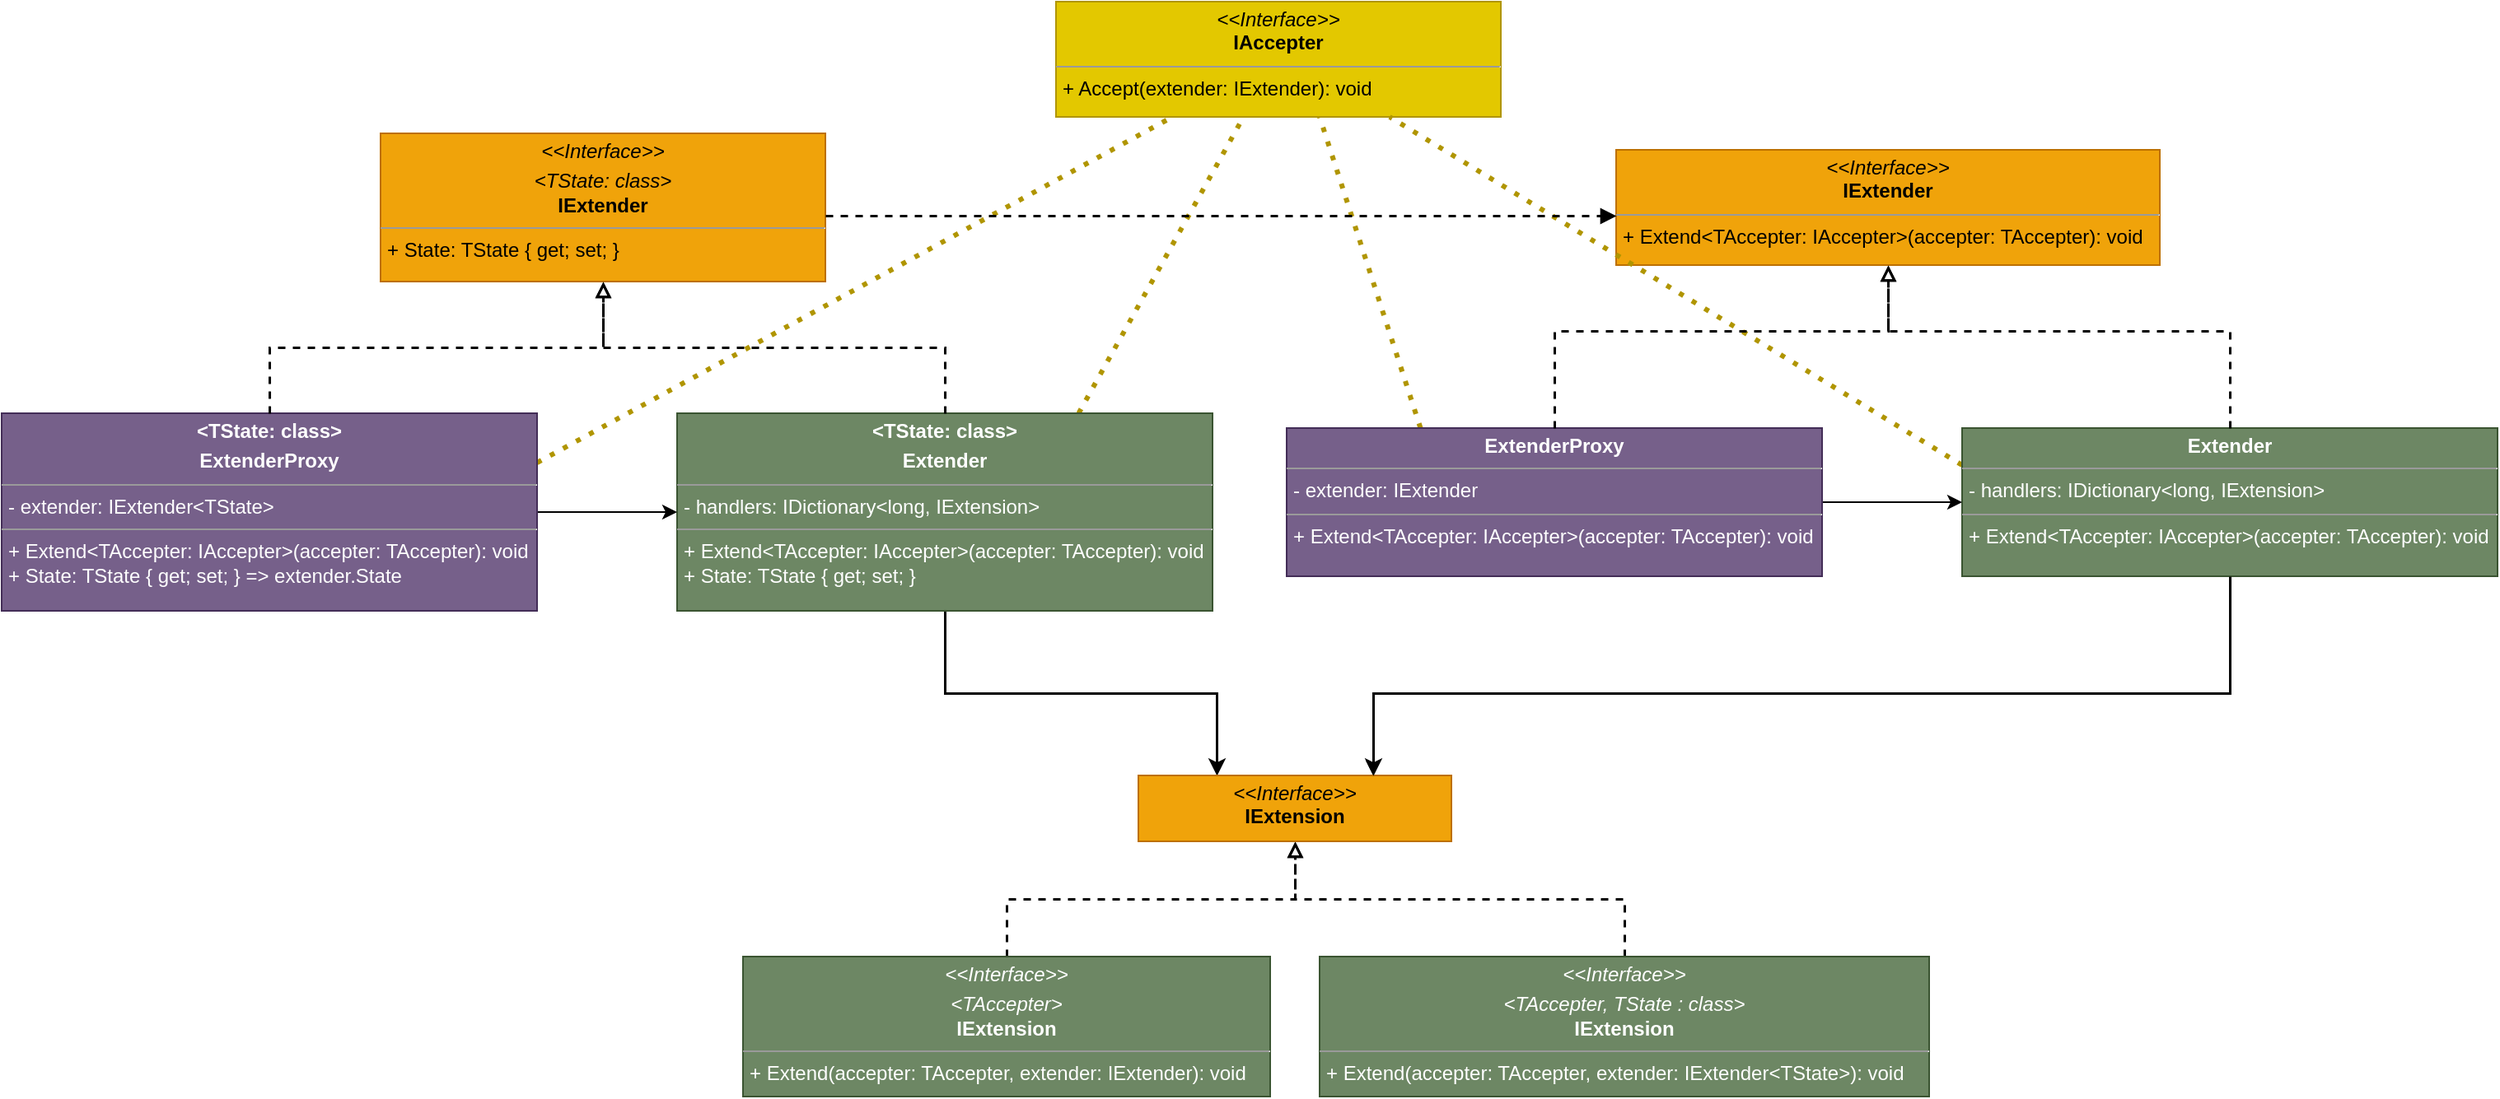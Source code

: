 <mxfile version="20.6.2" type="device"><diagram id="mNduXKEPvRv2UPfCqCha" name="Page-1"><mxGraphModel dx="2523" dy="2081" grid="1" gridSize="10" guides="1" tooltips="1" connect="1" arrows="1" fold="1" page="1" pageScale="1" pageWidth="850" pageHeight="1100" math="0" shadow="0"><root><mxCell id="0"/><mxCell id="1" parent="0"/><mxCell id="6-6gT7-fXrpdVuzpn9kU-22" value="&lt;p style=&quot;margin:0px;margin-top:4px;text-align:center;&quot;&gt;&lt;i&gt;&amp;lt;&amp;lt;Interface&amp;gt;&amp;gt;&lt;/i&gt;&lt;br&gt;&lt;b&gt;IExtender&lt;/b&gt;&lt;/p&gt;&lt;hr size=&quot;1&quot;&gt;&lt;p style=&quot;margin:0px;margin-left:4px;&quot;&gt;+ Extend&amp;lt;TAccepter: IAccepter&amp;gt;(accepter: TAccepter): void&lt;/p&gt;" style="verticalAlign=top;align=left;overflow=fill;fontSize=12;fontFamily=Helvetica;html=1;fillColor=#f0a30a;fontColor=#000000;strokeColor=#BD7000;" parent="1" vertex="1"><mxGeometry x="500" y="50" width="330" height="70" as="geometry"/></mxCell><mxCell id="6-6gT7-fXrpdVuzpn9kU-23" value="&lt;p style=&quot;margin:0px;margin-top:4px;text-align:center;&quot;&gt;&lt;i&gt;&amp;lt;&amp;lt;Interface&amp;gt;&amp;gt;&lt;/i&gt;&lt;/p&gt;&lt;p style=&quot;margin:0px;margin-top:4px;text-align:center;&quot;&gt;&lt;i&gt;&amp;lt;TState: class&amp;gt;&lt;br&gt;&lt;/i&gt;&lt;b&gt;IExtender&lt;/b&gt;&lt;/p&gt;&lt;hr size=&quot;1&quot;&gt;&lt;p style=&quot;margin:0px;margin-left:4px;&quot;&gt;+ State: TState { get; set; }&lt;/p&gt;" style="verticalAlign=top;align=left;overflow=fill;fontSize=12;fontFamily=Helvetica;html=1;fillColor=#f0a30a;fontColor=#000000;strokeColor=#BD7000;" parent="1" vertex="1"><mxGeometry x="-250" y="40" width="270" height="90" as="geometry"/></mxCell><mxCell id="6-6gT7-fXrpdVuzpn9kU-25" value="&lt;p style=&quot;margin:0px;margin-top:4px;text-align:center;&quot;&gt;&lt;i&gt;&amp;lt;&amp;lt;Interface&amp;gt;&amp;gt;&lt;/i&gt;&lt;br&gt;&lt;b&gt;IAccepter&lt;/b&gt;&lt;/p&gt;&lt;hr size=&quot;1&quot;&gt;&lt;p style=&quot;margin:0px;margin-left:4px;&quot;&gt;+ Accept(extender: IExtender): void&lt;/p&gt;" style="verticalAlign=top;align=left;overflow=fill;fontSize=12;fontFamily=Helvetica;html=1;fillColor=#e3c800;strokeColor=#B09500;fontColor=#000000;" parent="1" vertex="1"><mxGeometry x="160" y="-40" width="270" height="70" as="geometry"/></mxCell><mxCell id="e1YybtnN3xazUouooMi3-11" style="edgeStyle=orthogonalEdgeStyle;rounded=0;orthogonalLoop=1;jettySize=auto;html=1;entryX=0.75;entryY=0;entryDx=0;entryDy=0;" edge="1" parent="1" source="6-6gT7-fXrpdVuzpn9kU-30" target="6-6gT7-fXrpdVuzpn9kU-35"><mxGeometry relative="1" as="geometry"><Array as="points"><mxPoint x="873" y="380"/><mxPoint x="353" y="380"/></Array></mxGeometry></mxCell><mxCell id="e1YybtnN3xazUouooMi3-15" style="edgeStyle=none;rounded=0;orthogonalLoop=1;jettySize=auto;html=1;exitX=0;exitY=0.25;exitDx=0;exitDy=0;entryX=0.75;entryY=1;entryDx=0;entryDy=0;dashed=1;dashPattern=1 2;endArrow=none;endFill=0;strokeWidth=3;fillColor=#e3c800;strokeColor=#B09500;" edge="1" parent="1" source="6-6gT7-fXrpdVuzpn9kU-30" target="6-6gT7-fXrpdVuzpn9kU-25"><mxGeometry relative="1" as="geometry"/></mxCell><mxCell id="6-6gT7-fXrpdVuzpn9kU-30" value="&lt;p style=&quot;margin:0px;margin-top:4px;text-align:center;&quot;&gt;&lt;b&gt;Extender&lt;/b&gt;&lt;/p&gt;&lt;hr size=&quot;1&quot;&gt;&lt;p style=&quot;margin:0px;margin-left:4px;&quot;&gt;- handlers: IDictionary&amp;lt;long, IExtension&amp;gt;&lt;/p&gt;&lt;hr size=&quot;1&quot;&gt;&lt;p style=&quot;margin:0px;margin-left:4px;&quot;&gt;+ Extend&amp;lt;TAccepter: IAccepter&amp;gt;(accepter: TAccepter): void&lt;br&gt;&lt;/p&gt;" style="verticalAlign=top;align=left;overflow=fill;fontSize=12;fontFamily=Helvetica;html=1;fillColor=#6d8764;fontColor=#ffffff;strokeColor=#3A5431;" parent="1" vertex="1"><mxGeometry x="710" y="219" width="325" height="90" as="geometry"/></mxCell><mxCell id="e1YybtnN3xazUouooMi3-10" style="edgeStyle=orthogonalEdgeStyle;rounded=0;orthogonalLoop=1;jettySize=auto;html=1;entryX=0.25;entryY=0;entryDx=0;entryDy=0;strokeWidth=1.5;" edge="1" parent="1" source="6-6gT7-fXrpdVuzpn9kU-31" target="6-6gT7-fXrpdVuzpn9kU-35"><mxGeometry relative="1" as="geometry"/></mxCell><mxCell id="e1YybtnN3xazUouooMi3-13" style="edgeStyle=none;rounded=0;orthogonalLoop=1;jettySize=auto;html=1;exitX=0.75;exitY=0;exitDx=0;exitDy=0;entryX=0.42;entryY=1.011;entryDx=0;entryDy=0;dashed=1;dashPattern=1 2;endArrow=none;endFill=0;strokeWidth=3;fillColor=#e3c800;strokeColor=#B09500;entryPerimeter=0;" edge="1" parent="1" source="6-6gT7-fXrpdVuzpn9kU-31" target="6-6gT7-fXrpdVuzpn9kU-25"><mxGeometry relative="1" as="geometry"/></mxCell><mxCell id="6-6gT7-fXrpdVuzpn9kU-31" value="&lt;p style=&quot;margin:0px;margin-top:4px;text-align:center;&quot;&gt;&lt;b&gt;&amp;lt;TState: class&amp;gt;&lt;/b&gt;&lt;/p&gt;&lt;p style=&quot;margin:0px;margin-top:4px;text-align:center;&quot;&gt;&lt;b&gt;Extender&lt;/b&gt;&lt;/p&gt;&lt;hr size=&quot;1&quot;&gt;&lt;p style=&quot;margin:0px;margin-left:4px;&quot;&gt;- handlers: IDictionary&amp;lt;long, IExtension&amp;gt;&lt;/p&gt;&lt;hr size=&quot;1&quot;&gt;&lt;p style=&quot;margin:0px;margin-left:4px;&quot;&gt;+ Extend&amp;lt;TAccepter: IAccepter&amp;gt;(accepter: TAccepter): void&lt;br&gt;&lt;/p&gt;&lt;p style=&quot;margin:0px;margin-left:4px;&quot;&gt;+ State: TState { get; set; }&lt;/p&gt;" style="verticalAlign=top;align=left;overflow=fill;fontSize=12;fontFamily=Helvetica;html=1;fillColor=#6d8764;fontColor=#ffffff;strokeColor=#3A5431;" parent="1" vertex="1"><mxGeometry x="-70" y="210" width="325" height="120" as="geometry"/></mxCell><mxCell id="6-6gT7-fXrpdVuzpn9kU-36" style="edgeStyle=orthogonalEdgeStyle;rounded=0;orthogonalLoop=1;jettySize=auto;html=1;entryX=0.5;entryY=1;entryDx=0;entryDy=0;endArrow=block;endFill=0;dashed=1;strokeWidth=1.5;" parent="1" source="6-6gT7-fXrpdVuzpn9kU-32" target="6-6gT7-fXrpdVuzpn9kU-35" edge="1"><mxGeometry relative="1" as="geometry"/></mxCell><mxCell id="6-6gT7-fXrpdVuzpn9kU-32" value="&lt;p style=&quot;margin:0px;margin-top:4px;text-align:center;&quot;&gt;&lt;i&gt;&amp;lt;&amp;lt;Interface&amp;gt;&amp;gt;&lt;/i&gt;&lt;/p&gt;&lt;p style=&quot;margin:0px;margin-top:4px;text-align:center;&quot;&gt;&lt;i&gt;&amp;lt;TAccepter&amp;gt;&lt;br&gt;&lt;/i&gt;&lt;b&gt;IExtension&lt;/b&gt;&lt;/p&gt;&lt;hr size=&quot;1&quot;&gt;&lt;p style=&quot;margin:0px;margin-left:4px;&quot;&gt;+ Extend(accepter: TAccepter, extender: IExtender): void&lt;/p&gt;" style="verticalAlign=top;align=left;overflow=fill;fontSize=12;fontFamily=Helvetica;html=1;fillColor=#6d8764;fontColor=#ffffff;strokeColor=#3A5431;" parent="1" vertex="1"><mxGeometry x="-30" y="540" width="320" height="85" as="geometry"/></mxCell><mxCell id="e1YybtnN3xazUouooMi3-1" style="edgeStyle=orthogonalEdgeStyle;rounded=0;orthogonalLoop=1;jettySize=auto;html=1;entryX=0.5;entryY=1;entryDx=0;entryDy=0;endArrow=block;endFill=0;dashed=1;strokeWidth=1.5;" edge="1" parent="1" source="6-6gT7-fXrpdVuzpn9kU-33" target="6-6gT7-fXrpdVuzpn9kU-35"><mxGeometry relative="1" as="geometry"/></mxCell><mxCell id="6-6gT7-fXrpdVuzpn9kU-33" value="&lt;p style=&quot;margin:0px;margin-top:4px;text-align:center;&quot;&gt;&lt;i&gt;&amp;lt;&amp;lt;Interface&amp;gt;&amp;gt;&lt;/i&gt;&lt;/p&gt;&lt;p style=&quot;margin:0px;margin-top:4px;text-align:center;&quot;&gt;&lt;i&gt;&amp;lt;TAccepter, TState : class&amp;gt;&lt;br&gt;&lt;/i&gt;&lt;b&gt;IExtension&lt;/b&gt;&lt;/p&gt;&lt;hr size=&quot;1&quot;&gt;&lt;p style=&quot;margin:0px;margin-left:4px;&quot;&gt;+ Extend(accepter: TAccepter, extender: IExtender&amp;lt;TState&amp;gt;): void&lt;/p&gt;" style="verticalAlign=top;align=left;overflow=fill;fontSize=12;fontFamily=Helvetica;html=1;fillColor=#6d8764;fontColor=#ffffff;strokeColor=#3A5431;" parent="1" vertex="1"><mxGeometry x="320" y="540" width="370" height="85" as="geometry"/></mxCell><mxCell id="6-6gT7-fXrpdVuzpn9kU-35" value="&lt;p style=&quot;margin:0px;margin-top:4px;text-align:center;&quot;&gt;&lt;i&gt;&amp;lt;&amp;lt;Interface&amp;gt;&amp;gt;&lt;/i&gt;&lt;br&gt;&lt;b&gt;IExtension&lt;/b&gt;&lt;/p&gt;" style="verticalAlign=top;align=left;overflow=fill;fontSize=12;fontFamily=Helvetica;html=1;fillColor=#f0a30a;fontColor=#000000;strokeColor=#BD7000;" parent="1" vertex="1"><mxGeometry x="210" y="430" width="190" height="40" as="geometry"/></mxCell><mxCell id="e1YybtnN3xazUouooMi3-7" style="edgeStyle=orthogonalEdgeStyle;rounded=0;orthogonalLoop=1;jettySize=auto;html=1;entryX=0;entryY=0.5;entryDx=0;entryDy=0;" edge="1" parent="1" source="e1YybtnN3xazUouooMi3-4" target="6-6gT7-fXrpdVuzpn9kU-31"><mxGeometry relative="1" as="geometry"/></mxCell><mxCell id="e1YybtnN3xazUouooMi3-12" style="rounded=0;orthogonalLoop=1;jettySize=auto;html=1;exitX=1;exitY=0.25;exitDx=0;exitDy=0;dashed=1;endArrow=none;endFill=0;dashPattern=1 2;strokeWidth=3;fillColor=#e3c800;strokeColor=#B09500;" edge="1" parent="1" source="e1YybtnN3xazUouooMi3-4" target="6-6gT7-fXrpdVuzpn9kU-25"><mxGeometry relative="1" as="geometry"/></mxCell><mxCell id="e1YybtnN3xazUouooMi3-4" value="&lt;p style=&quot;margin:0px;margin-top:4px;text-align:center;&quot;&gt;&lt;b&gt;&amp;lt;TState: class&amp;gt;&lt;/b&gt;&lt;/p&gt;&lt;p style=&quot;margin:0px;margin-top:4px;text-align:center;&quot;&gt;&lt;b&gt;ExtenderProxy&lt;/b&gt;&lt;/p&gt;&lt;hr size=&quot;1&quot;&gt;&lt;p style=&quot;margin:0px;margin-left:4px;&quot;&gt;- extender: IExtender&amp;lt;TState&amp;gt;&lt;/p&gt;&lt;hr size=&quot;1&quot;&gt;&lt;p style=&quot;margin:0px;margin-left:4px;&quot;&gt;+ Extend&amp;lt;TAccepter: IAccepter&amp;gt;(accepter: TAccepter): void&lt;br&gt;&lt;/p&gt;&lt;p style=&quot;margin:0px;margin-left:4px;&quot;&gt;+ State: TState { get; set; } =&amp;gt; extender.State&lt;/p&gt;" style="verticalAlign=top;align=left;overflow=fill;fontSize=12;fontFamily=Helvetica;html=1;fillColor=#76608a;fontColor=#ffffff;strokeColor=#432D57;" vertex="1" parent="1"><mxGeometry x="-480" y="210" width="325" height="120" as="geometry"/></mxCell><mxCell id="e1YybtnN3xazUouooMi3-9" style="edgeStyle=orthogonalEdgeStyle;rounded=0;orthogonalLoop=1;jettySize=auto;html=1;exitX=1;exitY=0.5;exitDx=0;exitDy=0;entryX=0;entryY=0.5;entryDx=0;entryDy=0;" edge="1" parent="1" source="e1YybtnN3xazUouooMi3-5" target="6-6gT7-fXrpdVuzpn9kU-30"><mxGeometry relative="1" as="geometry"/></mxCell><mxCell id="e1YybtnN3xazUouooMi3-14" style="edgeStyle=none;rounded=0;orthogonalLoop=1;jettySize=auto;html=1;exitX=0.25;exitY=0;exitDx=0;exitDy=0;dashed=1;dashPattern=1 2;endArrow=none;endFill=0;strokeWidth=3;fillColor=#e3c800;strokeColor=#B09500;" edge="1" parent="1" source="e1YybtnN3xazUouooMi3-5"><mxGeometry relative="1" as="geometry"><mxPoint x="320" y="30" as="targetPoint"/></mxGeometry></mxCell><mxCell id="e1YybtnN3xazUouooMi3-5" value="&lt;p style=&quot;margin:0px;margin-top:4px;text-align:center;&quot;&gt;&lt;b&gt;ExtenderProxy&lt;/b&gt;&lt;/p&gt;&lt;hr size=&quot;1&quot;&gt;&lt;p style=&quot;margin:0px;margin-left:4px;&quot;&gt;- extender: IExtender&lt;/p&gt;&lt;hr size=&quot;1&quot;&gt;&lt;p style=&quot;margin:0px;margin-left:4px;&quot;&gt;+ Extend&amp;lt;TAccepter: IAccepter&amp;gt;(accepter: TAccepter): void&lt;br&gt;&lt;/p&gt;" style="verticalAlign=top;align=left;overflow=fill;fontSize=12;fontFamily=Helvetica;html=1;fillColor=#76608a;fontColor=#ffffff;strokeColor=#432D57;" vertex="1" parent="1"><mxGeometry x="300" y="219" width="325" height="90" as="geometry"/></mxCell><mxCell id="e1YybtnN3xazUouooMi3-16" style="edgeStyle=orthogonalEdgeStyle;rounded=0;orthogonalLoop=1;jettySize=auto;html=1;entryX=0.5;entryY=1;entryDx=0;entryDy=0;dashed=1;endArrow=block;endFill=0;strokeWidth=1.5;" edge="1" parent="1"><mxGeometry relative="1" as="geometry"><mxPoint x="-317.471" y="210" as="sourcePoint"/><mxPoint x="-115" y="130" as="targetPoint"/><Array as="points"><mxPoint x="-317" y="170"/><mxPoint x="-115" y="170"/></Array></mxGeometry></mxCell><mxCell id="e1YybtnN3xazUouooMi3-17" style="edgeStyle=orthogonalEdgeStyle;rounded=0;orthogonalLoop=1;jettySize=auto;html=1;entryX=0.5;entryY=1;entryDx=0;entryDy=0;dashed=1;endArrow=block;endFill=0;strokeWidth=1.5;" edge="1" parent="1"><mxGeometry relative="1" as="geometry"><mxPoint x="92.529" y="210" as="sourcePoint"/><mxPoint x="-115" y="130" as="targetPoint"/><Array as="points"><mxPoint x="93" y="170"/><mxPoint x="-115" y="170"/></Array></mxGeometry></mxCell><mxCell id="e1YybtnN3xazUouooMi3-18" style="edgeStyle=orthogonalEdgeStyle;rounded=0;orthogonalLoop=1;jettySize=auto;html=1;entryX=0;entryY=0.5;entryDx=0;entryDy=0;endArrow=block;endFill=1;dashed=1;strokeWidth=1.5;" edge="1" parent="1"><mxGeometry relative="1" as="geometry"><mxPoint x="20.0" y="90" as="sourcePoint"/><mxPoint x="500.0" y="90" as="targetPoint"/></mxGeometry></mxCell><mxCell id="e1YybtnN3xazUouooMi3-19" style="edgeStyle=orthogonalEdgeStyle;rounded=0;orthogonalLoop=1;jettySize=auto;html=1;exitX=0.5;exitY=0;exitDx=0;exitDy=0;entryX=0.5;entryY=1;entryDx=0;entryDy=0;dashed=1;endArrow=block;endFill=0;strokeWidth=1.5;" edge="1" parent="1"><mxGeometry relative="1" as="geometry"><mxPoint x="462.5" y="219" as="sourcePoint"/><mxPoint x="665.0" y="120" as="targetPoint"/><Array as="points"><mxPoint x="463" y="160"/><mxPoint x="665" y="160"/></Array></mxGeometry></mxCell><mxCell id="e1YybtnN3xazUouooMi3-20" style="edgeStyle=orthogonalEdgeStyle;rounded=0;orthogonalLoop=1;jettySize=auto;html=1;entryX=0.5;entryY=1;entryDx=0;entryDy=0;dashed=1;endArrow=block;endFill=0;strokeWidth=1.5;" edge="1" parent="1"><mxGeometry relative="1" as="geometry"><mxPoint x="872.529" y="219" as="sourcePoint"/><mxPoint x="665.0" y="120" as="targetPoint"/><Array as="points"><mxPoint x="873" y="160"/><mxPoint x="665" y="160"/></Array></mxGeometry></mxCell><mxCell id="e1YybtnN3xazUouooMi3-21" style="edgeStyle=orthogonalEdgeStyle;rounded=0;orthogonalLoop=1;jettySize=auto;html=1;entryX=0.75;entryY=0;entryDx=0;entryDy=0;strokeWidth=1.5;" edge="1" parent="1"><mxGeometry relative="1" as="geometry"><mxPoint x="872.529" y="309" as="sourcePoint"/><mxPoint x="352.5" y="430" as="targetPoint"/><Array as="points"><mxPoint x="873" y="380"/><mxPoint x="353" y="380"/></Array></mxGeometry></mxCell></root></mxGraphModel></diagram></mxfile>